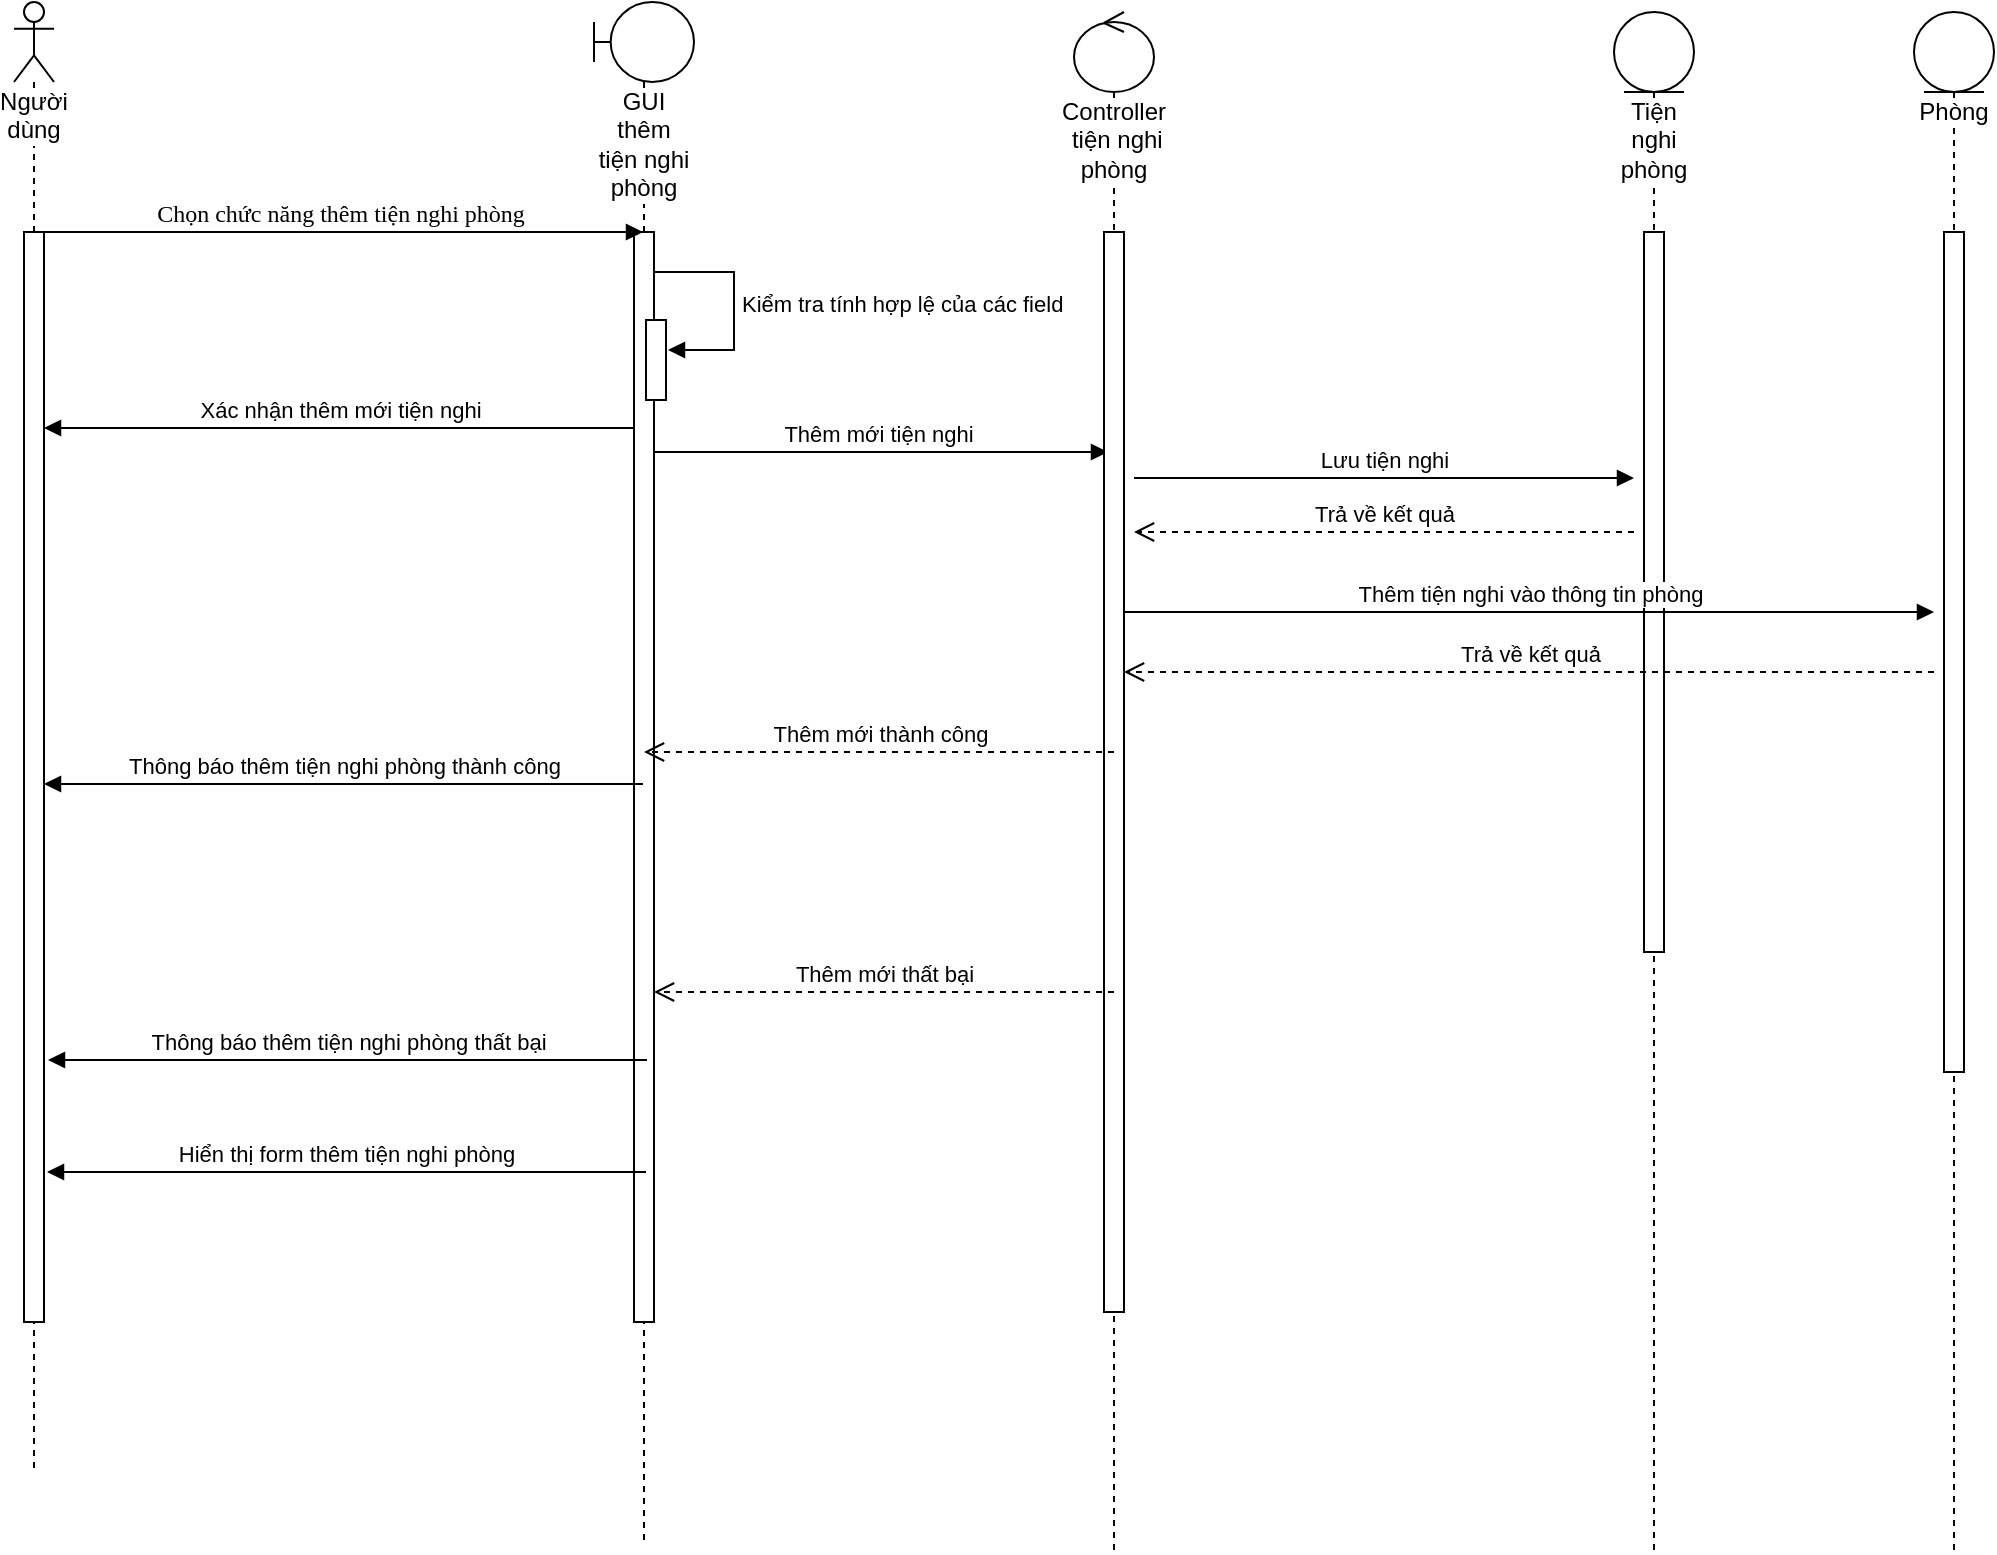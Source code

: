 <mxfile version="13.9.8" type="github">
  <diagram name="Page-1" id="13e1069c-82ec-6db2-03f1-153e76fe0fe0">
    <mxGraphModel dx="942" dy="525" grid="1" gridSize="10" guides="1" tooltips="1" connect="1" arrows="1" fold="1" page="1" pageScale="1" pageWidth="1100" pageHeight="850" background="#ffffff" math="0" shadow="0">
      <root>
        <mxCell id="0" />
        <mxCell id="1" parent="0" />
        <mxCell id="m9JOKtaQLnhMs4LxAdM6-13" value="Thêm mới tiện nghi" style="html=1;verticalAlign=bottom;endArrow=block;entryX=0.5;entryY=0.167;entryDx=0;entryDy=0;entryPerimeter=0;" parent="1" edge="1">
          <mxGeometry width="80" relative="1" as="geometry">
            <mxPoint x="407" y="290.0" as="sourcePoint" />
            <mxPoint x="637" y="290.0" as="targetPoint" />
          </mxGeometry>
        </mxCell>
        <mxCell id="m9JOKtaQLnhMs4LxAdM6-7" value="Người dùng" style="shape=umlLifeline;participant=umlActor;perimeter=lifelinePerimeter;whiteSpace=wrap;html=1;container=1;collapsible=0;recursiveResize=0;verticalAlign=top;spacingTop=36;outlineConnect=0;fontStyle=0;labelBackgroundColor=#ffffff;" parent="1" vertex="1">
          <mxGeometry x="90" y="65" width="20" height="735" as="geometry" />
        </mxCell>
        <mxCell id="m9JOKtaQLnhMs4LxAdM6-4" value="" style="html=1;points=[];perimeter=orthogonalPerimeter;" parent="m9JOKtaQLnhMs4LxAdM6-7" vertex="1">
          <mxGeometry x="5" y="115" width="10" height="545" as="geometry" />
        </mxCell>
        <mxCell id="m9JOKtaQLnhMs4LxAdM6-8" value="GUI thêm tiện nghi phòng" style="shape=umlLifeline;participant=umlBoundary;perimeter=lifelinePerimeter;whiteSpace=wrap;html=1;container=1;collapsible=0;recursiveResize=0;verticalAlign=top;spacingTop=36;outlineConnect=0;labelBackgroundColor=#ffffff;" parent="1" vertex="1">
          <mxGeometry x="380" y="65" width="50" height="770" as="geometry" />
        </mxCell>
        <mxCell id="m9JOKtaQLnhMs4LxAdM6-9" value="" style="html=1;points=[];perimeter=orthogonalPerimeter;labelBackgroundColor=#ffffff;" parent="m9JOKtaQLnhMs4LxAdM6-8" vertex="1">
          <mxGeometry x="20" y="115" width="10" height="545" as="geometry" />
        </mxCell>
        <mxCell id="7baba1c4bc27f4b0-11" value="Chọn chức năng thêm tiện nghi phòng" style="html=1;verticalAlign=bottom;endArrow=block;labelBackgroundColor=none;fontFamily=Verdana;fontSize=12;edgeStyle=elbowEdgeStyle;elbow=vertical;" parent="1" source="m9JOKtaQLnhMs4LxAdM6-7" target="m9JOKtaQLnhMs4LxAdM6-8" edge="1">
          <mxGeometry relative="1" as="geometry">
            <mxPoint x="155" y="180" as="sourcePoint" />
            <mxPoint x="285" y="180" as="targetPoint" />
            <Array as="points">
              <mxPoint x="160" y="180" />
            </Array>
          </mxGeometry>
        </mxCell>
        <mxCell id="m9JOKtaQLnhMs4LxAdM6-11" value="Controller&lt;br&gt;&amp;nbsp;tiện nghi phòng" style="shape=umlLifeline;participant=umlControl;perimeter=lifelinePerimeter;whiteSpace=wrap;html=1;container=1;collapsible=0;recursiveResize=0;verticalAlign=top;spacingTop=36;outlineConnect=0;labelBackgroundColor=#ffffff;" parent="1" vertex="1">
          <mxGeometry x="620" y="70" width="40" height="770" as="geometry" />
        </mxCell>
        <mxCell id="m9JOKtaQLnhMs4LxAdM6-14" value="" style="html=1;points=[];perimeter=orthogonalPerimeter;labelBackgroundColor=#ffffff;" parent="m9JOKtaQLnhMs4LxAdM6-11" vertex="1">
          <mxGeometry x="15" y="110" width="10" height="540" as="geometry" />
        </mxCell>
        <mxCell id="m9JOKtaQLnhMs4LxAdM6-12" value="Tiện nghi phòng" style="shape=umlLifeline;participant=umlEntity;perimeter=lifelinePerimeter;whiteSpace=wrap;html=1;container=1;collapsible=0;recursiveResize=0;verticalAlign=top;spacingTop=36;outlineConnect=0;labelBackgroundColor=#ffffff;" parent="1" vertex="1">
          <mxGeometry x="890" y="70" width="40" height="770" as="geometry" />
        </mxCell>
        <mxCell id="m9JOKtaQLnhMs4LxAdM6-20" value="" style="html=1;points=[];perimeter=orthogonalPerimeter;labelBackgroundColor=#ffffff;" parent="m9JOKtaQLnhMs4LxAdM6-12" vertex="1">
          <mxGeometry x="15" y="110" width="10" height="360" as="geometry" />
        </mxCell>
        <mxCell id="m9JOKtaQLnhMs4LxAdM6-17" value="" style="html=1;points=[];perimeter=orthogonalPerimeter;labelBackgroundColor=#ffffff;" parent="1" vertex="1">
          <mxGeometry x="406" y="224" width="10" height="40" as="geometry" />
        </mxCell>
        <mxCell id="m9JOKtaQLnhMs4LxAdM6-18" value="Kiểm tra tính hợp lệ của các field" style="edgeStyle=orthogonalEdgeStyle;html=1;align=left;spacingLeft=2;endArrow=block;rounded=0;entryX=1.1;entryY=0.375;entryDx=0;entryDy=0;entryPerimeter=0;" parent="1" source="m9JOKtaQLnhMs4LxAdM6-9" target="m9JOKtaQLnhMs4LxAdM6-17" edge="1">
          <mxGeometry relative="1" as="geometry">
            <mxPoint x="505" y="290" as="sourcePoint" />
            <Array as="points">
              <mxPoint x="450" y="200" />
              <mxPoint x="450" y="239" />
            </Array>
          </mxGeometry>
        </mxCell>
        <mxCell id="m9JOKtaQLnhMs4LxAdM6-19" value="Lưu tiện nghi" style="html=1;verticalAlign=bottom;endArrow=block;" parent="1" edge="1">
          <mxGeometry width="80" relative="1" as="geometry">
            <mxPoint x="650" y="303" as="sourcePoint" />
            <mxPoint x="900" y="303" as="targetPoint" />
          </mxGeometry>
        </mxCell>
        <mxCell id="m9JOKtaQLnhMs4LxAdM6-21" value="Trả về kết quả" style="html=1;verticalAlign=bottom;endArrow=open;dashed=1;endSize=8;" parent="1" edge="1">
          <mxGeometry relative="1" as="geometry">
            <mxPoint x="900" y="330" as="sourcePoint" />
            <mxPoint x="650" y="330" as="targetPoint" />
          </mxGeometry>
        </mxCell>
        <mxCell id="m9JOKtaQLnhMs4LxAdM6-23" value="Phòng" style="shape=umlLifeline;participant=umlEntity;perimeter=lifelinePerimeter;whiteSpace=wrap;html=1;container=1;collapsible=0;recursiveResize=0;verticalAlign=top;spacingTop=36;outlineConnect=0;labelBackgroundColor=#ffffff;" parent="1" vertex="1">
          <mxGeometry x="1040" y="70" width="40" height="770" as="geometry" />
        </mxCell>
        <mxCell id="m9JOKtaQLnhMs4LxAdM6-31" value="" style="html=1;points=[];perimeter=orthogonalPerimeter;labelBackgroundColor=#ffffff;" parent="m9JOKtaQLnhMs4LxAdM6-23" vertex="1">
          <mxGeometry x="15" y="110" width="10" height="420" as="geometry" />
        </mxCell>
        <mxCell id="m9JOKtaQLnhMs4LxAdM6-25" value="Thêm mới thành công" style="html=1;verticalAlign=bottom;endArrow=open;dashed=1;endSize=8;" parent="1" target="m9JOKtaQLnhMs4LxAdM6-8" edge="1">
          <mxGeometry relative="1" as="geometry">
            <mxPoint x="640" y="440" as="sourcePoint" />
            <mxPoint x="560" y="440" as="targetPoint" />
          </mxGeometry>
        </mxCell>
        <mxCell id="m9JOKtaQLnhMs4LxAdM6-26" value="Thêm mới thất bại" style="html=1;verticalAlign=bottom;endArrow=open;dashed=1;endSize=8;" parent="1" target="m9JOKtaQLnhMs4LxAdM6-9" edge="1">
          <mxGeometry relative="1" as="geometry">
            <mxPoint x="640" y="560" as="sourcePoint" />
            <mxPoint x="560" y="560" as="targetPoint" />
          </mxGeometry>
        </mxCell>
        <mxCell id="m9JOKtaQLnhMs4LxAdM6-27" value="Thông báo thêm tiện nghi phòng thành công" style="html=1;verticalAlign=bottom;endArrow=block;" parent="1" edge="1">
          <mxGeometry width="80" relative="1" as="geometry">
            <mxPoint x="404.5" y="456" as="sourcePoint" />
            <mxPoint x="105" y="456" as="targetPoint" />
          </mxGeometry>
        </mxCell>
        <mxCell id="m9JOKtaQLnhMs4LxAdM6-28" value="Thông báo thêm tiện nghi phòng thất bại" style="html=1;verticalAlign=bottom;endArrow=block;" parent="1" edge="1">
          <mxGeometry width="80" relative="1" as="geometry">
            <mxPoint x="406.5" y="594" as="sourcePoint" />
            <mxPoint x="107" y="594" as="targetPoint" />
          </mxGeometry>
        </mxCell>
        <mxCell id="m9JOKtaQLnhMs4LxAdM6-29" value="Hiển thị form thêm tiện nghi phòng" style="html=1;verticalAlign=bottom;endArrow=block;" parent="1" edge="1">
          <mxGeometry width="80" relative="1" as="geometry">
            <mxPoint x="406" y="650" as="sourcePoint" />
            <mxPoint x="106.5" y="650" as="targetPoint" />
          </mxGeometry>
        </mxCell>
        <mxCell id="m9JOKtaQLnhMs4LxAdM6-30" value="Thêm tiện nghi vào thông tin phòng" style="html=1;verticalAlign=bottom;endArrow=block;" parent="1" edge="1">
          <mxGeometry width="80" relative="1" as="geometry">
            <mxPoint x="645" y="370" as="sourcePoint" />
            <mxPoint x="1050" y="370" as="targetPoint" />
          </mxGeometry>
        </mxCell>
        <mxCell id="m9JOKtaQLnhMs4LxAdM6-32" value="Trả về kết quả" style="html=1;verticalAlign=bottom;endArrow=open;dashed=1;endSize=8;" parent="1" target="m9JOKtaQLnhMs4LxAdM6-14" edge="1">
          <mxGeometry relative="1" as="geometry">
            <mxPoint x="1050" y="400" as="sourcePoint" />
            <mxPoint x="970" y="400" as="targetPoint" />
          </mxGeometry>
        </mxCell>
        <mxCell id="d288p6rt9BA8svOUqSm0-1" value="Xác nhận thêm mới tiện nghi" style="html=1;verticalAlign=bottom;endArrow=block;" edge="1" parent="1">
          <mxGeometry width="80" relative="1" as="geometry">
            <mxPoint x="400" y="278" as="sourcePoint" />
            <mxPoint x="105" y="278" as="targetPoint" />
          </mxGeometry>
        </mxCell>
      </root>
    </mxGraphModel>
  </diagram>
</mxfile>
